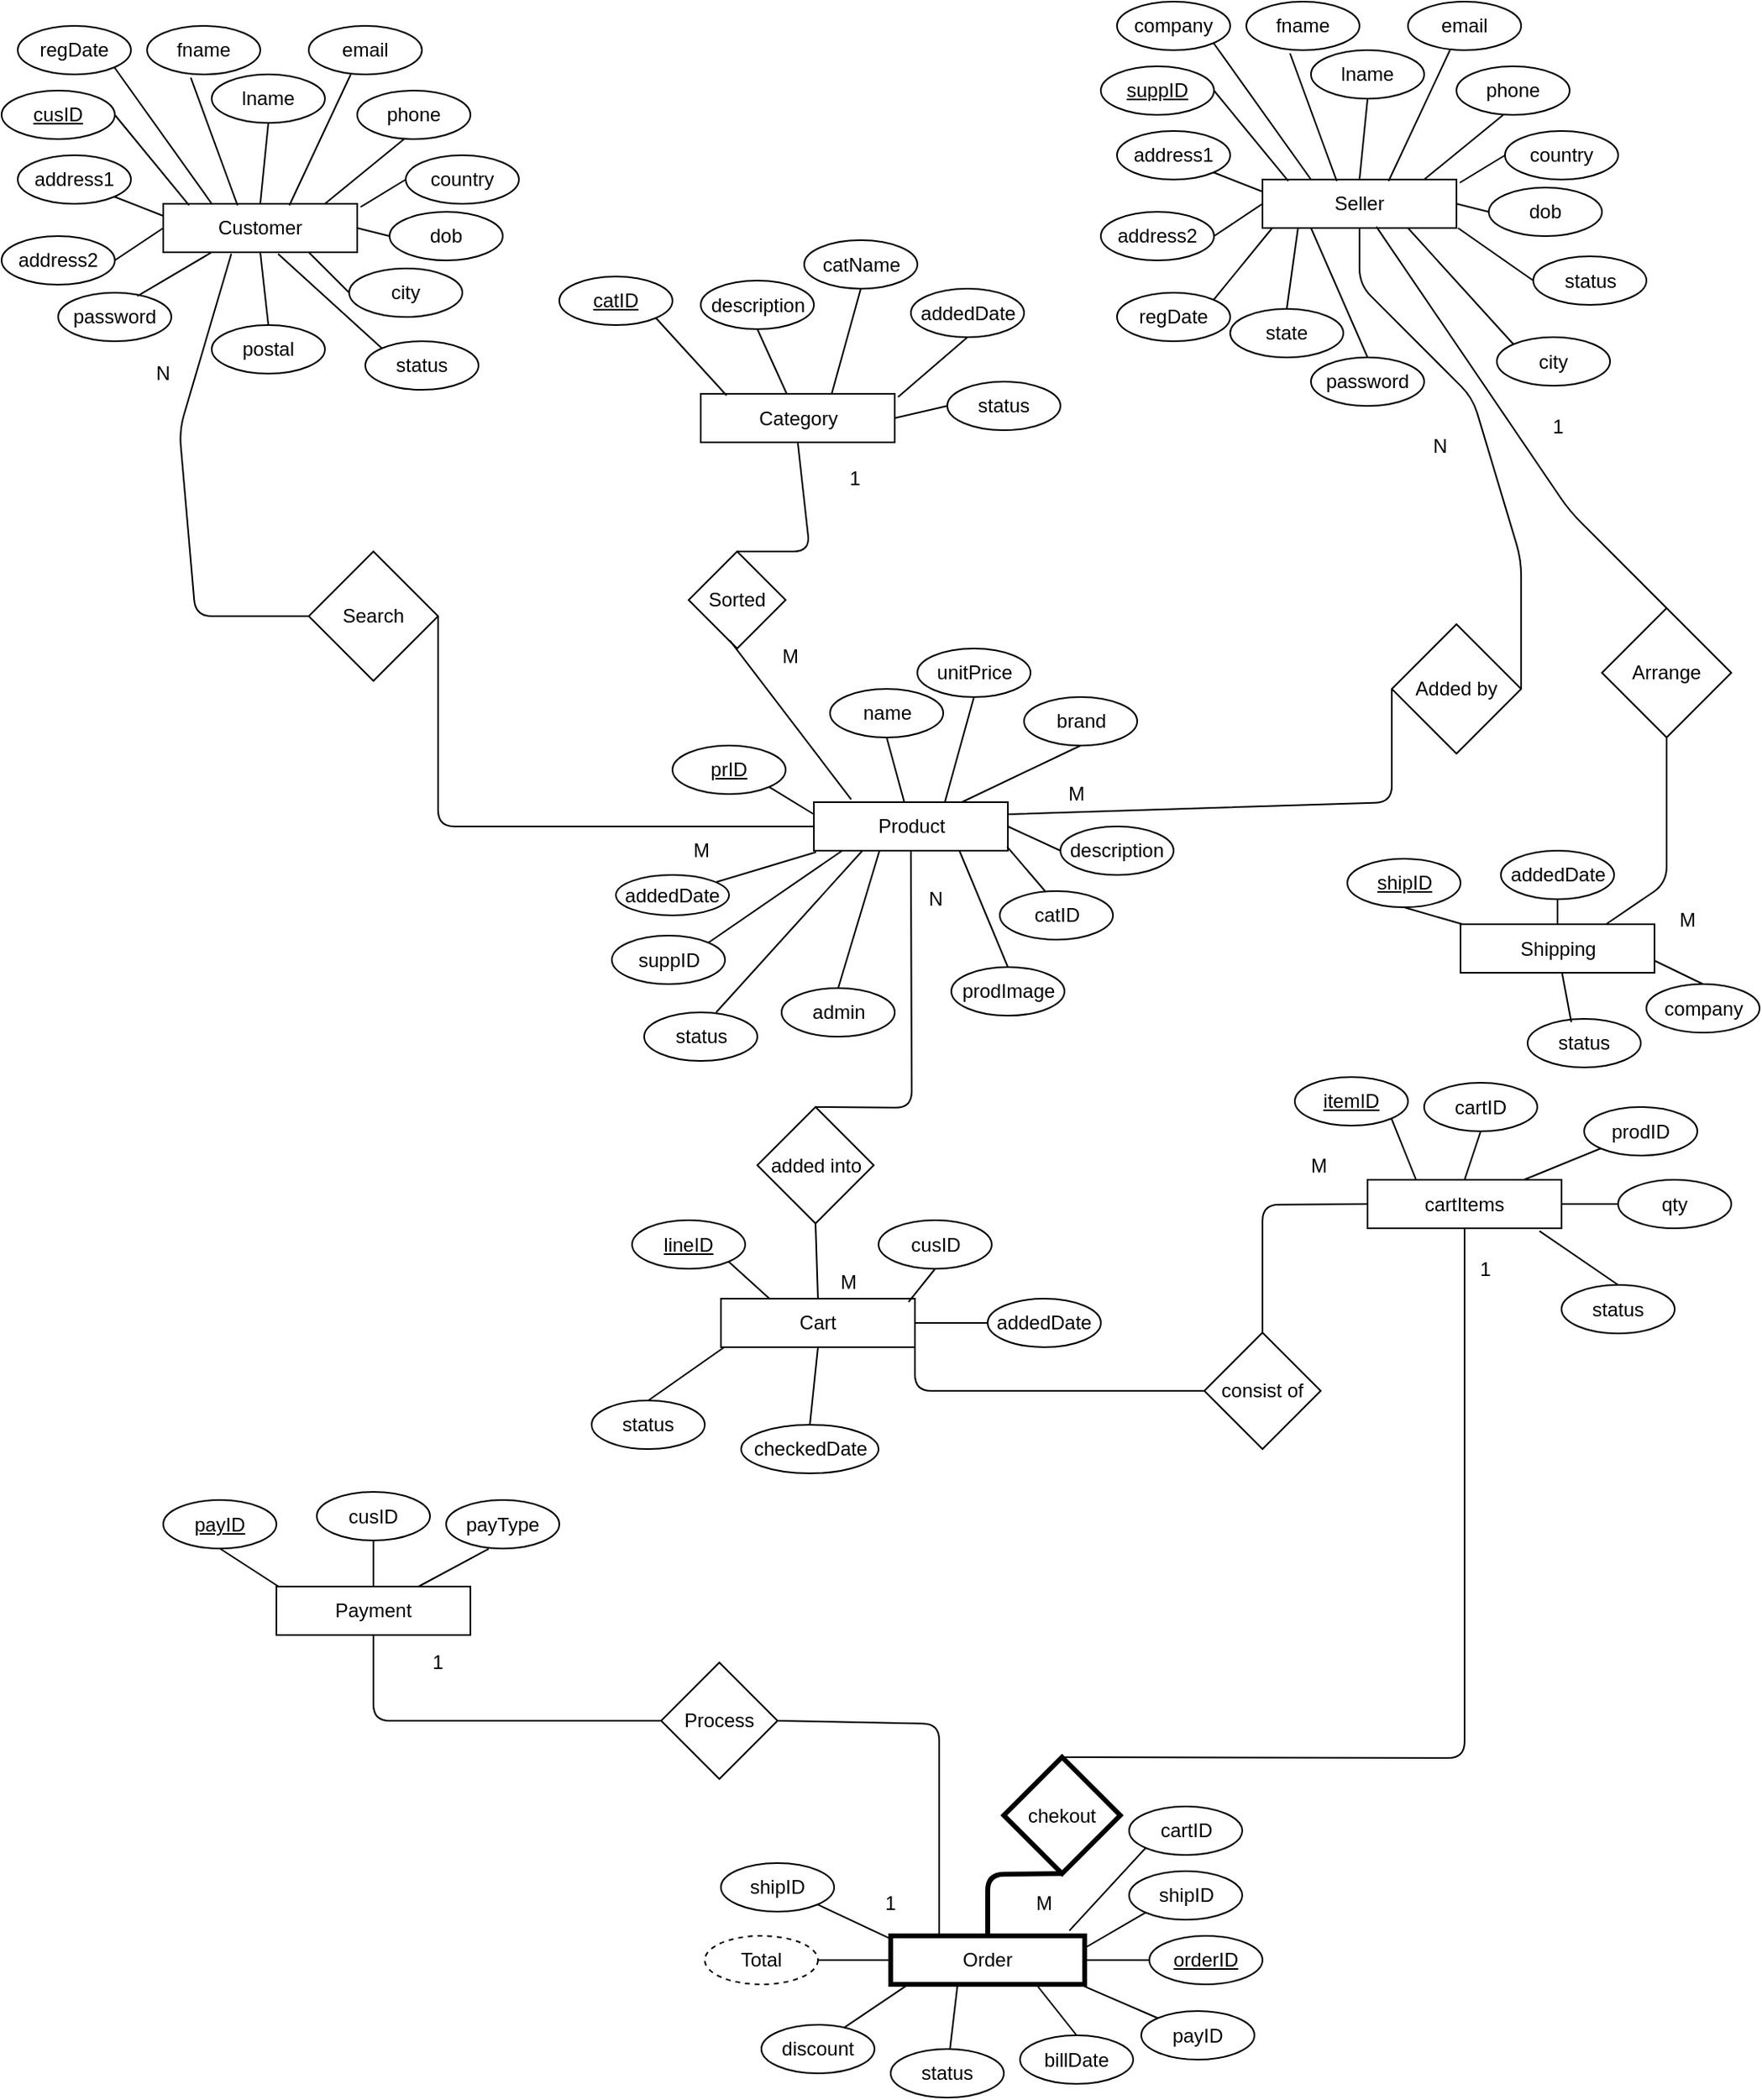 <mxfile version="10.6.7" type="device"><diagram id="5grS-2xv6jXLghHMCsre" name="Page-1"><mxGraphModel dx="1394" dy="834" grid="1" gridSize="10" guides="1" tooltips="1" connect="1" arrows="1" fold="1" page="1" pageScale="1" pageWidth="1169" pageHeight="827" math="0" shadow="0"><root><mxCell id="0"/><mxCell id="1" parent="0"/><mxCell id="O0n_thbehQNfxOFPyVUG-1" value="Customer" style="rounded=0;whiteSpace=wrap;html=1;" parent="1" vertex="1"><mxGeometry x="180" y="150" width="120" height="30" as="geometry"/></mxCell><mxCell id="O0n_thbehQNfxOFPyVUG-2" value="&lt;u&gt;cusID&lt;/u&gt;" style="ellipse;whiteSpace=wrap;html=1;" parent="1" vertex="1"><mxGeometry x="80" y="80" width="70" height="30" as="geometry"/></mxCell><mxCell id="O0n_thbehQNfxOFPyVUG-3" value="fname" style="ellipse;whiteSpace=wrap;html=1;" parent="1" vertex="1"><mxGeometry x="170" y="40" width="70" height="30" as="geometry"/></mxCell><mxCell id="O0n_thbehQNfxOFPyVUG-4" value="lname" style="ellipse;whiteSpace=wrap;html=1;" parent="1" vertex="1"><mxGeometry x="210" y="70" width="70" height="30" as="geometry"/></mxCell><mxCell id="O0n_thbehQNfxOFPyVUG-5" value="email" style="ellipse;whiteSpace=wrap;html=1;" parent="1" vertex="1"><mxGeometry x="270" y="40" width="70" height="30" as="geometry"/></mxCell><mxCell id="O0n_thbehQNfxOFPyVUG-6" value="phone" style="ellipse;whiteSpace=wrap;html=1;" parent="1" vertex="1"><mxGeometry x="300" y="80" width="70" height="30" as="geometry"/></mxCell><mxCell id="O0n_thbehQNfxOFPyVUG-7" value="country" style="ellipse;whiteSpace=wrap;html=1;" parent="1" vertex="1"><mxGeometry x="330" y="120" width="70" height="30" as="geometry"/></mxCell><mxCell id="O0n_thbehQNfxOFPyVUG-8" value="dob" style="ellipse;whiteSpace=wrap;html=1;" parent="1" vertex="1"><mxGeometry x="320" y="155" width="70" height="30" as="geometry"/></mxCell><mxCell id="O0n_thbehQNfxOFPyVUG-9" value="regDate" style="ellipse;whiteSpace=wrap;html=1;" parent="1" vertex="1"><mxGeometry x="90" y="40" width="70" height="30" as="geometry"/></mxCell><mxCell id="O0n_thbehQNfxOFPyVUG-10" value="city" style="ellipse;whiteSpace=wrap;html=1;" parent="1" vertex="1"><mxGeometry x="295" y="190" width="70" height="30" as="geometry"/></mxCell><mxCell id="O0n_thbehQNfxOFPyVUG-11" value="address1" style="ellipse;whiteSpace=wrap;html=1;" parent="1" vertex="1"><mxGeometry x="90" y="120" width="70" height="30" as="geometry"/></mxCell><mxCell id="O0n_thbehQNfxOFPyVUG-14" value="address2" style="ellipse;whiteSpace=wrap;html=1;" parent="1" vertex="1"><mxGeometry x="80" y="170" width="70" height="30" as="geometry"/></mxCell><mxCell id="O0n_thbehQNfxOFPyVUG-15" value="password" style="ellipse;whiteSpace=wrap;html=1;" parent="1" vertex="1"><mxGeometry x="115" y="205" width="70" height="30" as="geometry"/></mxCell><mxCell id="O0n_thbehQNfxOFPyVUG-18" value="" style="endArrow=none;html=1;entryX=0.5;entryY=1;entryDx=0;entryDy=0;exitX=0.5;exitY=0;exitDx=0;exitDy=0;" parent="1" source="O0n_thbehQNfxOFPyVUG-1" target="O0n_thbehQNfxOFPyVUG-4" edge="1"><mxGeometry width="50" height="50" relative="1" as="geometry"><mxPoint x="80" y="310" as="sourcePoint"/><mxPoint x="130" y="260" as="targetPoint"/></mxGeometry></mxCell><mxCell id="O0n_thbehQNfxOFPyVUG-19" value="" style="endArrow=none;html=1;entryX=0.386;entryY=1.067;entryDx=0;entryDy=0;exitX=0.383;exitY=0.033;exitDx=0;exitDy=0;entryPerimeter=0;exitPerimeter=0;" parent="1" source="O0n_thbehQNfxOFPyVUG-1" target="O0n_thbehQNfxOFPyVUG-3" edge="1"><mxGeometry width="50" height="50" relative="1" as="geometry"><mxPoint x="250" y="160" as="sourcePoint"/><mxPoint x="255" y="120" as="targetPoint"/></mxGeometry></mxCell><mxCell id="O0n_thbehQNfxOFPyVUG-20" value="" style="endArrow=none;html=1;entryX=1;entryY=1;entryDx=0;entryDy=0;exitX=0.25;exitY=0;exitDx=0;exitDy=0;" parent="1" source="O0n_thbehQNfxOFPyVUG-1" target="O0n_thbehQNfxOFPyVUG-9" edge="1"><mxGeometry width="50" height="50" relative="1" as="geometry"><mxPoint x="236" y="161" as="sourcePoint"/><mxPoint x="207" y="82" as="targetPoint"/></mxGeometry></mxCell><mxCell id="O0n_thbehQNfxOFPyVUG-21" value="" style="endArrow=none;html=1;entryX=1;entryY=0.5;entryDx=0;entryDy=0;exitX=0.133;exitY=0.033;exitDx=0;exitDy=0;exitPerimeter=0;" parent="1" source="O0n_thbehQNfxOFPyVUG-1" target="O0n_thbehQNfxOFPyVUG-2" edge="1"><mxGeometry width="50" height="50" relative="1" as="geometry"><mxPoint x="220" y="160" as="sourcePoint"/><mxPoint x="160" y="76" as="targetPoint"/></mxGeometry></mxCell><mxCell id="O0n_thbehQNfxOFPyVUG-22" value="" style="endArrow=none;html=1;entryX=0.371;entryY=1;entryDx=0;entryDy=0;exitX=0.65;exitY=0.033;exitDx=0;exitDy=0;entryPerimeter=0;exitPerimeter=0;" parent="1" source="O0n_thbehQNfxOFPyVUG-1" target="O0n_thbehQNfxOFPyVUG-5" edge="1"><mxGeometry width="50" height="50" relative="1" as="geometry"><mxPoint x="250" y="160" as="sourcePoint"/><mxPoint x="255" y="120" as="targetPoint"/></mxGeometry></mxCell><mxCell id="O0n_thbehQNfxOFPyVUG-23" value="" style="endArrow=none;html=1;entryX=0.414;entryY=1;entryDx=0;entryDy=0;entryPerimeter=0;" parent="1" target="O0n_thbehQNfxOFPyVUG-6" edge="1"><mxGeometry width="50" height="50" relative="1" as="geometry"><mxPoint x="280" y="150" as="sourcePoint"/><mxPoint x="306" y="80" as="targetPoint"/></mxGeometry></mxCell><mxCell id="O0n_thbehQNfxOFPyVUG-24" value="" style="endArrow=none;html=1;entryX=0;entryY=0.5;entryDx=0;entryDy=0;exitX=1.017;exitY=0.067;exitDx=0;exitDy=0;exitPerimeter=0;" parent="1" source="O0n_thbehQNfxOFPyVUG-1" target="O0n_thbehQNfxOFPyVUG-7" edge="1"><mxGeometry width="50" height="50" relative="1" as="geometry"><mxPoint x="290" y="160" as="sourcePoint"/><mxPoint x="339" y="120" as="targetPoint"/></mxGeometry></mxCell><mxCell id="O0n_thbehQNfxOFPyVUG-25" value="" style="endArrow=none;html=1;entryX=1;entryY=1;entryDx=0;entryDy=0;exitX=0;exitY=0.25;exitDx=0;exitDy=0;" parent="1" source="O0n_thbehQNfxOFPyVUG-1" target="O0n_thbehQNfxOFPyVUG-11" edge="1"><mxGeometry width="50" height="50" relative="1" as="geometry"><mxPoint x="206" y="161" as="sourcePoint"/><mxPoint x="160" y="105" as="targetPoint"/></mxGeometry></mxCell><mxCell id="O0n_thbehQNfxOFPyVUG-26" value="" style="endArrow=none;html=1;entryX=1;entryY=0.5;entryDx=0;entryDy=0;exitX=0;exitY=0.5;exitDx=0;exitDy=0;" parent="1" source="O0n_thbehQNfxOFPyVUG-1" target="O0n_thbehQNfxOFPyVUG-14" edge="1"><mxGeometry width="50" height="50" relative="1" as="geometry"><mxPoint x="190" y="168" as="sourcePoint"/><mxPoint x="160" y="156" as="targetPoint"/></mxGeometry></mxCell><mxCell id="O0n_thbehQNfxOFPyVUG-27" value="" style="endArrow=none;html=1;entryX=0.7;entryY=0.067;entryDx=0;entryDy=0;exitX=0.25;exitY=1;exitDx=0;exitDy=0;entryPerimeter=0;" parent="1" source="O0n_thbehQNfxOFPyVUG-1" target="O0n_thbehQNfxOFPyVUG-15" edge="1"><mxGeometry width="50" height="50" relative="1" as="geometry"><mxPoint x="190" y="175" as="sourcePoint"/><mxPoint x="160" y="195" as="targetPoint"/></mxGeometry></mxCell><mxCell id="O0n_thbehQNfxOFPyVUG-28" value="" style="endArrow=none;html=1;entryX=0.75;entryY=1;entryDx=0;entryDy=0;exitX=0;exitY=0.5;exitDx=0;exitDy=0;" parent="1" source="O0n_thbehQNfxOFPyVUG-10" target="O0n_thbehQNfxOFPyVUG-1" edge="1"><mxGeometry width="50" height="50" relative="1" as="geometry"><mxPoint x="220" y="190" as="sourcePoint"/><mxPoint x="174" y="217" as="targetPoint"/></mxGeometry></mxCell><mxCell id="O0n_thbehQNfxOFPyVUG-29" value="" style="endArrow=none;html=1;entryX=0;entryY=0.5;entryDx=0;entryDy=0;exitX=1;exitY=0.5;exitDx=0;exitDy=0;" parent="1" source="O0n_thbehQNfxOFPyVUG-1" target="O0n_thbehQNfxOFPyVUG-8" edge="1"><mxGeometry width="50" height="50" relative="1" as="geometry"><mxPoint x="312" y="162" as="sourcePoint"/><mxPoint x="340" y="145" as="targetPoint"/></mxGeometry></mxCell><mxCell id="O0n_thbehQNfxOFPyVUG-30" value="Seller" style="rounded=0;whiteSpace=wrap;html=1;" parent="1" vertex="1"><mxGeometry x="860" y="135" width="120" height="30" as="geometry"/></mxCell><mxCell id="O0n_thbehQNfxOFPyVUG-31" value="&lt;u&gt;suppID&lt;/u&gt;" style="ellipse;whiteSpace=wrap;html=1;" parent="1" vertex="1"><mxGeometry x="760" y="65" width="70" height="30" as="geometry"/></mxCell><mxCell id="O0n_thbehQNfxOFPyVUG-32" value="fname" style="ellipse;whiteSpace=wrap;html=1;" parent="1" vertex="1"><mxGeometry x="850" y="25" width="70" height="30" as="geometry"/></mxCell><mxCell id="O0n_thbehQNfxOFPyVUG-33" value="lname" style="ellipse;whiteSpace=wrap;html=1;" parent="1" vertex="1"><mxGeometry x="890" y="55" width="70" height="30" as="geometry"/></mxCell><mxCell id="O0n_thbehQNfxOFPyVUG-34" value="email" style="ellipse;whiteSpace=wrap;html=1;" parent="1" vertex="1"><mxGeometry x="950" y="25" width="70" height="30" as="geometry"/></mxCell><mxCell id="O0n_thbehQNfxOFPyVUG-35" value="phone" style="ellipse;whiteSpace=wrap;html=1;" parent="1" vertex="1"><mxGeometry x="980" y="65" width="70" height="30" as="geometry"/></mxCell><mxCell id="O0n_thbehQNfxOFPyVUG-36" value="country" style="ellipse;whiteSpace=wrap;html=1;" parent="1" vertex="1"><mxGeometry x="1010" y="105" width="70" height="30" as="geometry"/></mxCell><mxCell id="O0n_thbehQNfxOFPyVUG-37" value="dob" style="ellipse;whiteSpace=wrap;html=1;" parent="1" vertex="1"><mxGeometry x="1000" y="140" width="70" height="30" as="geometry"/></mxCell><mxCell id="O0n_thbehQNfxOFPyVUG-38" value="company" style="ellipse;whiteSpace=wrap;html=1;" parent="1" vertex="1"><mxGeometry x="770" y="25" width="70" height="30" as="geometry"/></mxCell><mxCell id="O0n_thbehQNfxOFPyVUG-39" value="city" style="ellipse;whiteSpace=wrap;html=1;" parent="1" vertex="1"><mxGeometry x="1005" y="232.5" width="70" height="30" as="geometry"/></mxCell><mxCell id="O0n_thbehQNfxOFPyVUG-40" value="address1" style="ellipse;whiteSpace=wrap;html=1;" parent="1" vertex="1"><mxGeometry x="770" y="105" width="70" height="30" as="geometry"/></mxCell><mxCell id="O0n_thbehQNfxOFPyVUG-41" value="address2" style="ellipse;whiteSpace=wrap;html=1;" parent="1" vertex="1"><mxGeometry x="760" y="155" width="70" height="30" as="geometry"/></mxCell><mxCell id="O0n_thbehQNfxOFPyVUG-42" value="password" style="ellipse;whiteSpace=wrap;html=1;" parent="1" vertex="1"><mxGeometry x="890" y="245" width="70" height="30" as="geometry"/></mxCell><mxCell id="O0n_thbehQNfxOFPyVUG-43" value="" style="endArrow=none;html=1;entryX=0.5;entryY=1;entryDx=0;entryDy=0;exitX=0.5;exitY=0;exitDx=0;exitDy=0;" parent="1" source="O0n_thbehQNfxOFPyVUG-30" target="O0n_thbehQNfxOFPyVUG-33" edge="1"><mxGeometry width="50" height="50" relative="1" as="geometry"><mxPoint x="760" y="295" as="sourcePoint"/><mxPoint x="810" y="245" as="targetPoint"/></mxGeometry></mxCell><mxCell id="O0n_thbehQNfxOFPyVUG-44" value="" style="endArrow=none;html=1;entryX=0.386;entryY=1.067;entryDx=0;entryDy=0;exitX=0.383;exitY=0.033;exitDx=0;exitDy=0;entryPerimeter=0;exitPerimeter=0;" parent="1" source="O0n_thbehQNfxOFPyVUG-30" target="O0n_thbehQNfxOFPyVUG-32" edge="1"><mxGeometry width="50" height="50" relative="1" as="geometry"><mxPoint x="930" y="145" as="sourcePoint"/><mxPoint x="935" y="105" as="targetPoint"/></mxGeometry></mxCell><mxCell id="O0n_thbehQNfxOFPyVUG-45" value="" style="endArrow=none;html=1;entryX=1;entryY=1;entryDx=0;entryDy=0;exitX=0.25;exitY=0;exitDx=0;exitDy=0;" parent="1" source="O0n_thbehQNfxOFPyVUG-30" target="O0n_thbehQNfxOFPyVUG-38" edge="1"><mxGeometry width="50" height="50" relative="1" as="geometry"><mxPoint x="916" y="146" as="sourcePoint"/><mxPoint x="887" y="67" as="targetPoint"/></mxGeometry></mxCell><mxCell id="O0n_thbehQNfxOFPyVUG-46" value="" style="endArrow=none;html=1;entryX=1;entryY=0.5;entryDx=0;entryDy=0;exitX=0.133;exitY=0.033;exitDx=0;exitDy=0;exitPerimeter=0;" parent="1" source="O0n_thbehQNfxOFPyVUG-30" target="O0n_thbehQNfxOFPyVUG-31" edge="1"><mxGeometry width="50" height="50" relative="1" as="geometry"><mxPoint x="900" y="145" as="sourcePoint"/><mxPoint x="840" y="61" as="targetPoint"/></mxGeometry></mxCell><mxCell id="O0n_thbehQNfxOFPyVUG-47" value="" style="endArrow=none;html=1;entryX=0.371;entryY=1;entryDx=0;entryDy=0;exitX=0.65;exitY=0.033;exitDx=0;exitDy=0;entryPerimeter=0;exitPerimeter=0;" parent="1" source="O0n_thbehQNfxOFPyVUG-30" target="O0n_thbehQNfxOFPyVUG-34" edge="1"><mxGeometry width="50" height="50" relative="1" as="geometry"><mxPoint x="930" y="145" as="sourcePoint"/><mxPoint x="935" y="105" as="targetPoint"/></mxGeometry></mxCell><mxCell id="O0n_thbehQNfxOFPyVUG-48" value="" style="endArrow=none;html=1;entryX=0.414;entryY=1;entryDx=0;entryDy=0;entryPerimeter=0;" parent="1" target="O0n_thbehQNfxOFPyVUG-35" edge="1"><mxGeometry width="50" height="50" relative="1" as="geometry"><mxPoint x="960" y="135" as="sourcePoint"/><mxPoint x="986" y="65" as="targetPoint"/></mxGeometry></mxCell><mxCell id="O0n_thbehQNfxOFPyVUG-49" value="" style="endArrow=none;html=1;entryX=0;entryY=0.5;entryDx=0;entryDy=0;exitX=1.017;exitY=0.067;exitDx=0;exitDy=0;exitPerimeter=0;" parent="1" source="O0n_thbehQNfxOFPyVUG-30" target="O0n_thbehQNfxOFPyVUG-36" edge="1"><mxGeometry width="50" height="50" relative="1" as="geometry"><mxPoint x="970" y="145" as="sourcePoint"/><mxPoint x="1019" y="105" as="targetPoint"/></mxGeometry></mxCell><mxCell id="O0n_thbehQNfxOFPyVUG-50" value="" style="endArrow=none;html=1;entryX=1;entryY=1;entryDx=0;entryDy=0;exitX=0;exitY=0.25;exitDx=0;exitDy=0;" parent="1" source="O0n_thbehQNfxOFPyVUG-30" target="O0n_thbehQNfxOFPyVUG-40" edge="1"><mxGeometry width="50" height="50" relative="1" as="geometry"><mxPoint x="886" y="146" as="sourcePoint"/><mxPoint x="840" y="90" as="targetPoint"/></mxGeometry></mxCell><mxCell id="O0n_thbehQNfxOFPyVUG-51" value="" style="endArrow=none;html=1;entryX=1;entryY=0.5;entryDx=0;entryDy=0;exitX=0;exitY=0.5;exitDx=0;exitDy=0;" parent="1" source="O0n_thbehQNfxOFPyVUG-30" target="O0n_thbehQNfxOFPyVUG-41" edge="1"><mxGeometry width="50" height="50" relative="1" as="geometry"><mxPoint x="870" y="153" as="sourcePoint"/><mxPoint x="840" y="141" as="targetPoint"/></mxGeometry></mxCell><mxCell id="O0n_thbehQNfxOFPyVUG-52" value="" style="endArrow=none;html=1;entryX=0.5;entryY=0;entryDx=0;entryDy=0;exitX=0.25;exitY=1;exitDx=0;exitDy=0;" parent="1" source="O0n_thbehQNfxOFPyVUG-30" target="O0n_thbehQNfxOFPyVUG-42" edge="1"><mxGeometry width="50" height="50" relative="1" as="geometry"><mxPoint x="870" y="160" as="sourcePoint"/><mxPoint x="840" y="180" as="targetPoint"/></mxGeometry></mxCell><mxCell id="O0n_thbehQNfxOFPyVUG-53" value="" style="endArrow=none;html=1;entryX=0.75;entryY=1;entryDx=0;entryDy=0;exitX=0;exitY=0;exitDx=0;exitDy=0;" parent="1" source="O0n_thbehQNfxOFPyVUG-39" target="O0n_thbehQNfxOFPyVUG-30" edge="1"><mxGeometry width="50" height="50" relative="1" as="geometry"><mxPoint x="900" y="175" as="sourcePoint"/><mxPoint x="854" y="202" as="targetPoint"/></mxGeometry></mxCell><mxCell id="O0n_thbehQNfxOFPyVUG-54" value="" style="endArrow=none;html=1;entryX=0;entryY=0.5;entryDx=0;entryDy=0;exitX=1;exitY=0.5;exitDx=0;exitDy=0;" parent="1" source="O0n_thbehQNfxOFPyVUG-30" target="O0n_thbehQNfxOFPyVUG-37" edge="1"><mxGeometry width="50" height="50" relative="1" as="geometry"><mxPoint x="992" y="147" as="sourcePoint"/><mxPoint x="1020" y="130" as="targetPoint"/></mxGeometry></mxCell><mxCell id="O0n_thbehQNfxOFPyVUG-55" value="postal" style="ellipse;whiteSpace=wrap;html=1;" parent="1" vertex="1"><mxGeometry x="210" y="225" width="70" height="30" as="geometry"/></mxCell><mxCell id="O0n_thbehQNfxOFPyVUG-56" value="" style="endArrow=none;html=1;entryX=0.5;entryY=1;entryDx=0;entryDy=0;exitX=0.5;exitY=0;exitDx=0;exitDy=0;" parent="1" source="O0n_thbehQNfxOFPyVUG-55" target="O0n_thbehQNfxOFPyVUG-1" edge="1"><mxGeometry width="50" height="50" relative="1" as="geometry"><mxPoint x="305" y="215" as="sourcePoint"/><mxPoint x="280" y="190" as="targetPoint"/></mxGeometry></mxCell><mxCell id="O0n_thbehQNfxOFPyVUG-58" value="state" style="ellipse;whiteSpace=wrap;html=1;" parent="1" vertex="1"><mxGeometry x="840" y="215" width="70" height="30" as="geometry"/></mxCell><mxCell id="O0n_thbehQNfxOFPyVUG-59" value="" style="endArrow=none;html=1;entryX=0.5;entryY=0;entryDx=0;entryDy=0;exitX=0.183;exitY=1;exitDx=0;exitDy=0;exitPerimeter=0;" parent="1" source="O0n_thbehQNfxOFPyVUG-30" target="O0n_thbehQNfxOFPyVUG-58" edge="1"><mxGeometry width="50" height="50" relative="1" as="geometry"><mxPoint x="880" y="170" as="sourcePoint"/><mxPoint x="840" y="180" as="targetPoint"/></mxGeometry></mxCell><mxCell id="O0n_thbehQNfxOFPyVUG-60" value="regDate" style="ellipse;whiteSpace=wrap;html=1;" parent="1" vertex="1"><mxGeometry x="770" y="205" width="70" height="30" as="geometry"/></mxCell><mxCell id="O0n_thbehQNfxOFPyVUG-61" value="" style="endArrow=none;html=1;entryX=1;entryY=0;entryDx=0;entryDy=0;exitX=0.05;exitY=1;exitDx=0;exitDy=0;exitPerimeter=0;" parent="1" source="O0n_thbehQNfxOFPyVUG-30" target="O0n_thbehQNfxOFPyVUG-60" edge="1"><mxGeometry width="50" height="50" relative="1" as="geometry"><mxPoint x="892" y="175" as="sourcePoint"/><mxPoint x="895" y="225" as="targetPoint"/></mxGeometry></mxCell><mxCell id="O0n_thbehQNfxOFPyVUG-62" value="Category" style="rounded=0;whiteSpace=wrap;html=1;" parent="1" vertex="1"><mxGeometry x="512.5" y="267.5" width="120" height="30" as="geometry"/></mxCell><mxCell id="O0n_thbehQNfxOFPyVUG-63" value="&lt;u&gt;catID&lt;/u&gt;" style="ellipse;whiteSpace=wrap;html=1;" parent="1" vertex="1"><mxGeometry x="425" y="195" width="70" height="30" as="geometry"/></mxCell><mxCell id="O0n_thbehQNfxOFPyVUG-64" value="catName" style="ellipse;whiteSpace=wrap;html=1;" parent="1" vertex="1"><mxGeometry x="576.5" y="172.5" width="70" height="30" as="geometry"/></mxCell><mxCell id="O0n_thbehQNfxOFPyVUG-65" value="addedDate" style="ellipse;whiteSpace=wrap;html=1;" parent="1" vertex="1"><mxGeometry x="642.5" y="202.5" width="70" height="30" as="geometry"/></mxCell><mxCell id="O0n_thbehQNfxOFPyVUG-69" value="description" style="ellipse;whiteSpace=wrap;html=1;" parent="1" vertex="1"><mxGeometry x="512.5" y="197.5" width="70" height="30" as="geometry"/></mxCell><mxCell id="O0n_thbehQNfxOFPyVUG-74" value="" style="endArrow=none;html=1;entryX=0.5;entryY=1;entryDx=0;entryDy=0;exitX=1.017;exitY=0.067;exitDx=0;exitDy=0;exitPerimeter=0;" parent="1" source="O0n_thbehQNfxOFPyVUG-62" target="O0n_thbehQNfxOFPyVUG-65" edge="1"><mxGeometry width="50" height="50" relative="1" as="geometry"><mxPoint x="412.5" y="427.5" as="sourcePoint"/><mxPoint x="462.5" y="377.5" as="targetPoint"/></mxGeometry></mxCell><mxCell id="O0n_thbehQNfxOFPyVUG-75" value="" style="endArrow=none;html=1;entryX=0.5;entryY=1;entryDx=0;entryDy=0;exitX=0.675;exitY=0;exitDx=0;exitDy=0;exitPerimeter=0;" parent="1" source="O0n_thbehQNfxOFPyVUG-62" target="O0n_thbehQNfxOFPyVUG-64" edge="1"><mxGeometry width="50" height="50" relative="1" as="geometry"><mxPoint x="582.5" y="277.5" as="sourcePoint"/><mxPoint x="587.5" y="237.5" as="targetPoint"/></mxGeometry></mxCell><mxCell id="O0n_thbehQNfxOFPyVUG-76" value="" style="endArrow=none;html=1;entryX=0.5;entryY=1;entryDx=0;entryDy=0;" parent="1" source="O0n_thbehQNfxOFPyVUG-62" target="O0n_thbehQNfxOFPyVUG-69" edge="1"><mxGeometry width="50" height="50" relative="1" as="geometry"><mxPoint x="568.5" y="278.5" as="sourcePoint"/><mxPoint x="539.5" y="199.5" as="targetPoint"/></mxGeometry></mxCell><mxCell id="O0n_thbehQNfxOFPyVUG-77" value="" style="endArrow=none;html=1;exitX=0.133;exitY=0.033;exitDx=0;exitDy=0;exitPerimeter=0;entryX=1;entryY=1;entryDx=0;entryDy=0;" parent="1" source="O0n_thbehQNfxOFPyVUG-62" target="O0n_thbehQNfxOFPyVUG-63" edge="1"><mxGeometry width="50" height="50" relative="1" as="geometry"><mxPoint x="552.5" y="277.5" as="sourcePoint"/><mxPoint x="467" y="218" as="targetPoint"/></mxGeometry></mxCell><mxCell id="O0n_thbehQNfxOFPyVUG-90" value="Product" style="rounded=0;whiteSpace=wrap;html=1;" parent="1" vertex="1"><mxGeometry x="582.5" y="520" width="120" height="30" as="geometry"/></mxCell><mxCell id="O0n_thbehQNfxOFPyVUG-91" value="&lt;u&gt;prID&lt;/u&gt;" style="ellipse;whiteSpace=wrap;html=1;" parent="1" vertex="1"><mxGeometry x="495" y="485" width="70" height="30" as="geometry"/></mxCell><mxCell id="O0n_thbehQNfxOFPyVUG-92" value="unitPrice" style="ellipse;whiteSpace=wrap;html=1;" parent="1" vertex="1"><mxGeometry x="646.5" y="425" width="70" height="30" as="geometry"/></mxCell><mxCell id="O0n_thbehQNfxOFPyVUG-93" value="brand" style="ellipse;whiteSpace=wrap;html=1;" parent="1" vertex="1"><mxGeometry x="712.5" y="455" width="70" height="30" as="geometry"/></mxCell><mxCell id="O0n_thbehQNfxOFPyVUG-94" value="name" style="ellipse;whiteSpace=wrap;html=1;" parent="1" vertex="1"><mxGeometry x="592.5" y="450" width="70" height="30" as="geometry"/></mxCell><mxCell id="O0n_thbehQNfxOFPyVUG-95" value="" style="endArrow=none;html=1;entryX=0.5;entryY=1;entryDx=0;entryDy=0;" parent="1" source="O0n_thbehQNfxOFPyVUG-90" target="O0n_thbehQNfxOFPyVUG-93" edge="1"><mxGeometry width="50" height="50" relative="1" as="geometry"><mxPoint x="482.5" y="680" as="sourcePoint"/><mxPoint x="532.5" y="630" as="targetPoint"/></mxGeometry></mxCell><mxCell id="O0n_thbehQNfxOFPyVUG-96" value="" style="endArrow=none;html=1;entryX=0.5;entryY=1;entryDx=0;entryDy=0;exitX=0.675;exitY=0;exitDx=0;exitDy=0;exitPerimeter=0;" parent="1" source="O0n_thbehQNfxOFPyVUG-90" target="O0n_thbehQNfxOFPyVUG-92" edge="1"><mxGeometry width="50" height="50" relative="1" as="geometry"><mxPoint x="652.5" y="530" as="sourcePoint"/><mxPoint x="657.5" y="490" as="targetPoint"/></mxGeometry></mxCell><mxCell id="O0n_thbehQNfxOFPyVUG-97" value="" style="endArrow=none;html=1;entryX=0.5;entryY=1;entryDx=0;entryDy=0;" parent="1" source="O0n_thbehQNfxOFPyVUG-90" target="O0n_thbehQNfxOFPyVUG-94" edge="1"><mxGeometry width="50" height="50" relative="1" as="geometry"><mxPoint x="638.5" y="531" as="sourcePoint"/><mxPoint x="609.5" y="452" as="targetPoint"/></mxGeometry></mxCell><mxCell id="O0n_thbehQNfxOFPyVUG-98" value="" style="endArrow=none;html=1;entryX=1;entryY=1;entryDx=0;entryDy=0;exitX=0;exitY=0.25;exitDx=0;exitDy=0;" parent="1" source="O0n_thbehQNfxOFPyVUG-90" target="O0n_thbehQNfxOFPyVUG-91" edge="1"><mxGeometry width="50" height="50" relative="1" as="geometry"><mxPoint x="622.5" y="530" as="sourcePoint"/><mxPoint x="562.5" y="446" as="targetPoint"/></mxGeometry></mxCell><mxCell id="O0n_thbehQNfxOFPyVUG-99" value="description" style="ellipse;whiteSpace=wrap;html=1;" parent="1" vertex="1"><mxGeometry x="735" y="535" width="70" height="30" as="geometry"/></mxCell><mxCell id="O0n_thbehQNfxOFPyVUG-100" value="catID" style="ellipse;whiteSpace=wrap;html=1;" parent="1" vertex="1"><mxGeometry x="697.5" y="575" width="70" height="30" as="geometry"/></mxCell><mxCell id="O0n_thbehQNfxOFPyVUG-101" value="addedDate" style="ellipse;whiteSpace=wrap;html=1;" parent="1" vertex="1"><mxGeometry x="460" y="565" width="70" height="25" as="geometry"/></mxCell><mxCell id="O0n_thbehQNfxOFPyVUG-102" value="" style="endArrow=none;html=1;entryX=0;entryY=0.5;entryDx=0;entryDy=0;exitX=1;exitY=0.5;exitDx=0;exitDy=0;" parent="1" source="O0n_thbehQNfxOFPyVUG-90" target="O0n_thbehQNfxOFPyVUG-99" edge="1"><mxGeometry width="50" height="50" relative="1" as="geometry"><mxPoint x="714.5" y="532" as="sourcePoint"/><mxPoint x="757.5" y="495" as="targetPoint"/></mxGeometry></mxCell><mxCell id="O0n_thbehQNfxOFPyVUG-103" value="" style="endArrow=none;html=1;entryX=0.4;entryY=0;entryDx=0;entryDy=0;entryPerimeter=0;exitX=0.996;exitY=0.92;exitDx=0;exitDy=0;exitPerimeter=0;" parent="1" source="O0n_thbehQNfxOFPyVUG-90" target="O0n_thbehQNfxOFPyVUG-100" edge="1"><mxGeometry width="50" height="50" relative="1" as="geometry"><mxPoint x="697.5" y="545" as="sourcePoint"/><mxPoint x="747.5" y="550" as="targetPoint"/></mxGeometry></mxCell><mxCell id="O0n_thbehQNfxOFPyVUG-104" value="" style="endArrow=none;html=1;exitX=0.011;exitY=1.028;exitDx=0;exitDy=0;exitPerimeter=0;" parent="1" source="O0n_thbehQNfxOFPyVUG-90" target="O0n_thbehQNfxOFPyVUG-101" edge="1"><mxGeometry width="50" height="50" relative="1" as="geometry"><mxPoint x="707.5" y="565" as="sourcePoint"/><mxPoint x="735.5" y="585" as="targetPoint"/></mxGeometry></mxCell><mxCell id="O0n_thbehQNfxOFPyVUG-105" value="cartItems" style="rounded=0;whiteSpace=wrap;html=1;" parent="1" vertex="1"><mxGeometry x="925" y="753.5" width="120" height="30" as="geometry"/></mxCell><mxCell id="O0n_thbehQNfxOFPyVUG-106" value="&lt;u&gt;itemID&lt;/u&gt;" style="ellipse;whiteSpace=wrap;html=1;" parent="1" vertex="1"><mxGeometry x="880" y="690" width="70" height="30" as="geometry"/></mxCell><mxCell id="O0n_thbehQNfxOFPyVUG-107" value="cartID" style="ellipse;whiteSpace=wrap;html=1;" parent="1" vertex="1"><mxGeometry x="960" y="693.5" width="70" height="30" as="geometry"/></mxCell><mxCell id="O0n_thbehQNfxOFPyVUG-108" value="prodID" style="ellipse;whiteSpace=wrap;html=1;" parent="1" vertex="1"><mxGeometry x="1059" y="708.5" width="70" height="30" as="geometry"/></mxCell><mxCell id="O0n_thbehQNfxOFPyVUG-109" value="qty" style="ellipse;whiteSpace=wrap;html=1;" parent="1" vertex="1"><mxGeometry x="1080" y="753.5" width="70" height="30" as="geometry"/></mxCell><mxCell id="O0n_thbehQNfxOFPyVUG-123" value="status" style="ellipse;whiteSpace=wrap;html=1;" parent="1" vertex="1"><mxGeometry x="1045" y="818.5" width="70" height="30" as="geometry"/></mxCell><mxCell id="O0n_thbehQNfxOFPyVUG-116" value="" style="endArrow=none;html=1;entryX=1;entryY=1;entryDx=0;entryDy=0;exitX=0.25;exitY=0;exitDx=0;exitDy=0;" parent="1" source="O0n_thbehQNfxOFPyVUG-105" target="O0n_thbehQNfxOFPyVUG-106" edge="1"><mxGeometry width="50" height="50" relative="1" as="geometry"><mxPoint x="951.333" y="559.333" as="sourcePoint"/><mxPoint x="889.667" y="508.5" as="targetPoint"/></mxGeometry></mxCell><mxCell id="O0n_thbehQNfxOFPyVUG-121" value="" style="endArrow=none;html=1;entryX=0.5;entryY=0;entryDx=0;entryDy=0;exitX=0.5;exitY=1;exitDx=0;exitDy=0;" parent="1" source="O0n_thbehQNfxOFPyVUG-107" target="O0n_thbehQNfxOFPyVUG-105" edge="1"><mxGeometry width="50" height="50" relative="1" as="geometry"><mxPoint x="971.333" y="794.333" as="sourcePoint"/><mxPoint x="969.667" y="833.5" as="targetPoint"/></mxGeometry></mxCell><mxCell id="O0n_thbehQNfxOFPyVUG-122" value="" style="endArrow=none;html=1;exitX=0;exitY=1;exitDx=0;exitDy=0;" parent="1" source="O0n_thbehQNfxOFPyVUG-108" target="O0n_thbehQNfxOFPyVUG-105" edge="1"><mxGeometry width="50" height="50" relative="1" as="geometry"><mxPoint x="1004.667" y="733.5" as="sourcePoint"/><mxPoint x="994.667" y="763.5" as="targetPoint"/></mxGeometry></mxCell><mxCell id="O0n_thbehQNfxOFPyVUG-125" value="" style="endArrow=none;html=1;exitX=0;exitY=0.5;exitDx=0;exitDy=0;entryX=1;entryY=0.5;entryDx=0;entryDy=0;" parent="1" source="O0n_thbehQNfxOFPyVUG-109" target="O0n_thbehQNfxOFPyVUG-105" edge="1"><mxGeometry width="50" height="50" relative="1" as="geometry"><mxPoint x="1079.667" y="744.333" as="sourcePoint"/><mxPoint x="1032.171" y="763.5" as="targetPoint"/></mxGeometry></mxCell><mxCell id="O0n_thbehQNfxOFPyVUG-126" value="" style="endArrow=none;html=1;exitX=0.5;exitY=0;exitDx=0;exitDy=0;entryX=0.886;entryY=1.056;entryDx=0;entryDy=0;entryPerimeter=0;" parent="1" source="O0n_thbehQNfxOFPyVUG-123" target="O0n_thbehQNfxOFPyVUG-105" edge="1"><mxGeometry width="50" height="50" relative="1" as="geometry"><mxPoint x="1085.5" y="782.667" as="sourcePoint"/><mxPoint x="1054.667" y="778.5" as="targetPoint"/></mxGeometry></mxCell><mxCell id="O0n_thbehQNfxOFPyVUG-127" value="Order" style="rounded=0;whiteSpace=wrap;html=1;strokeWidth=3;" parent="1" vertex="1"><mxGeometry x="630" y="1221" width="120" height="30" as="geometry"/></mxCell><mxCell id="O0n_thbehQNfxOFPyVUG-128" value="&lt;u&gt;orderID&lt;/u&gt;" style="ellipse;whiteSpace=wrap;html=1;" parent="1" vertex="1"><mxGeometry x="790" y="1221" width="70" height="30" as="geometry"/></mxCell><mxCell id="O0n_thbehQNfxOFPyVUG-132" value="status" style="ellipse;whiteSpace=wrap;html=1;" parent="1" vertex="1"><mxGeometry x="630" y="1291" width="70" height="30" as="geometry"/></mxCell><mxCell id="O0n_thbehQNfxOFPyVUG-133" value="billDate" style="ellipse;whiteSpace=wrap;html=1;" parent="1" vertex="1"><mxGeometry x="710" y="1282.5" width="70" height="30" as="geometry"/></mxCell><mxCell id="O0n_thbehQNfxOFPyVUG-135" value="discount" style="ellipse;whiteSpace=wrap;html=1;" parent="1" vertex="1"><mxGeometry x="550" y="1276" width="70" height="30" as="geometry"/></mxCell><mxCell id="O0n_thbehQNfxOFPyVUG-136" value="Total" style="ellipse;whiteSpace=wrap;html=1;dashed=1;" parent="1" vertex="1"><mxGeometry x="515" y="1221" width="70" height="30" as="geometry"/></mxCell><mxCell id="O0n_thbehQNfxOFPyVUG-137" value="" style="endArrow=none;html=1;exitX=1;exitY=0.5;exitDx=0;exitDy=0;" parent="1" source="O0n_thbehQNfxOFPyVUG-127" edge="1"><mxGeometry width="50" height="50" relative="1" as="geometry"><mxPoint x="656.333" y="1026.833" as="sourcePoint"/><mxPoint x="790" y="1236" as="targetPoint"/></mxGeometry></mxCell><mxCell id="O0n_thbehQNfxOFPyVUG-138" value="" style="endArrow=none;html=1;entryX=1;entryY=0.5;entryDx=0;entryDy=0;exitX=0;exitY=0.5;exitDx=0;exitDy=0;" parent="1" source="O0n_thbehQNfxOFPyVUG-127" target="O0n_thbehQNfxOFPyVUG-136" edge="1"><mxGeometry width="50" height="50" relative="1" as="geometry"><mxPoint x="639.667" y="1231" as="sourcePoint"/><mxPoint x="614.667" y="1196" as="targetPoint"/></mxGeometry></mxCell><mxCell id="O0n_thbehQNfxOFPyVUG-139" value="" style="endArrow=none;html=1;entryX=0.733;entryY=0.056;entryDx=0;entryDy=0;exitX=0.101;exitY=0.972;exitDx=0;exitDy=0;entryPerimeter=0;exitPerimeter=0;" parent="1" source="O0n_thbehQNfxOFPyVUG-127" target="O0n_thbehQNfxOFPyVUG-135" edge="1"><mxGeometry width="50" height="50" relative="1" as="geometry"><mxPoint x="639.667" y="1246" as="sourcePoint"/><mxPoint x="594.667" y="1246" as="targetPoint"/></mxGeometry></mxCell><mxCell id="O0n_thbehQNfxOFPyVUG-141" value="" style="endArrow=none;html=1;exitX=0.344;exitY=1.028;exitDx=0;exitDy=0;exitPerimeter=0;" parent="1" source="O0n_thbehQNfxOFPyVUG-127" target="O0n_thbehQNfxOFPyVUG-132" edge="1"><mxGeometry width="50" height="50" relative="1" as="geometry"><mxPoint x="663.833" y="1264.333" as="sourcePoint"/><mxPoint x="674.667" y="1301" as="targetPoint"/></mxGeometry></mxCell><mxCell id="O0n_thbehQNfxOFPyVUG-145" value="" style="endArrow=none;html=1;exitX=0.5;exitY=0;exitDx=0;exitDy=0;entryX=0.75;entryY=1;entryDx=0;entryDy=0;" parent="1" source="O0n_thbehQNfxOFPyVUG-133" target="O0n_thbehQNfxOFPyVUG-127" edge="1"><mxGeometry width="50" height="50" relative="1" as="geometry"><mxPoint x="790.5" y="1250.167" as="sourcePoint"/><mxPoint x="759.667" y="1246" as="targetPoint"/></mxGeometry></mxCell><mxCell id="O0n_thbehQNfxOFPyVUG-147" value="Payment" style="rounded=0;whiteSpace=wrap;html=1;" parent="1" vertex="1"><mxGeometry x="250" y="1005" width="120" height="30" as="geometry"/></mxCell><mxCell id="O0n_thbehQNfxOFPyVUG-148" value="&lt;u&gt;payID&lt;/u&gt;" style="ellipse;whiteSpace=wrap;html=1;" parent="1" vertex="1"><mxGeometry x="180" y="951.5" width="70" height="30" as="geometry"/></mxCell><mxCell id="O0n_thbehQNfxOFPyVUG-149" value="payType" style="ellipse;whiteSpace=wrap;html=1;" parent="1" vertex="1"><mxGeometry x="355" y="951.5" width="70" height="30" as="geometry"/></mxCell><mxCell id="O0n_thbehQNfxOFPyVUG-150" value="" style="endArrow=none;html=1;entryX=0.5;entryY=1;entryDx=0;entryDy=0;exitX=0.011;exitY=0;exitDx=0;exitDy=0;exitPerimeter=0;" parent="1" source="O0n_thbehQNfxOFPyVUG-147" target="O0n_thbehQNfxOFPyVUG-148" edge="1"><mxGeometry width="50" height="50" relative="1" as="geometry"><mxPoint x="388.833" y="766.667" as="sourcePoint"/><mxPoint x="361.333" y="791.667" as="targetPoint"/></mxGeometry></mxCell><mxCell id="O0n_thbehQNfxOFPyVUG-151" value="" style="endArrow=none;html=1;entryX=0.376;entryY=1.006;entryDx=0;entryDy=0;entryPerimeter=0;" parent="1" source="O0n_thbehQNfxOFPyVUG-147" target="O0n_thbehQNfxOFPyVUG-149" edge="1"><mxGeometry width="50" height="50" relative="1" as="geometry"><mxPoint x="261.333" y="1015" as="sourcePoint"/><mxPoint x="224.667" y="991.667" as="targetPoint"/></mxGeometry></mxCell><mxCell id="O0n_thbehQNfxOFPyVUG-152" value="cusID" style="ellipse;whiteSpace=wrap;html=1;" parent="1" vertex="1"><mxGeometry x="275" y="946.5" width="70" height="30" as="geometry"/></mxCell><mxCell id="O0n_thbehQNfxOFPyVUG-153" value="" style="endArrow=none;html=1;entryX=0.5;entryY=1;entryDx=0;entryDy=0;" parent="1" source="O0n_thbehQNfxOFPyVUG-147" target="O0n_thbehQNfxOFPyVUG-152" edge="1"><mxGeometry width="50" height="50" relative="1" as="geometry"><mxPoint x="347.913" y="1015" as="sourcePoint"/><mxPoint x="391.333" y="991.667" as="targetPoint"/></mxGeometry></mxCell><mxCell id="O0n_thbehQNfxOFPyVUG-154" value="Shipping" style="rounded=0;whiteSpace=wrap;html=1;" parent="1" vertex="1"><mxGeometry x="982.5" y="595.5" width="120" height="30" as="geometry"/></mxCell><mxCell id="O0n_thbehQNfxOFPyVUG-155" value="&lt;u&gt;shipID&lt;/u&gt;" style="ellipse;whiteSpace=wrap;html=1;" parent="1" vertex="1"><mxGeometry x="912.5" y="555" width="70" height="30" as="geometry"/></mxCell><mxCell id="O0n_thbehQNfxOFPyVUG-156" value="company" style="ellipse;whiteSpace=wrap;html=1;" parent="1" vertex="1"><mxGeometry x="1097.5" y="632.5" width="70" height="30" as="geometry"/></mxCell><mxCell id="O0n_thbehQNfxOFPyVUG-157" value="" style="endArrow=none;html=1;entryX=0.5;entryY=1;entryDx=0;entryDy=0;exitX=0.011;exitY=0;exitDx=0;exitDy=0;exitPerimeter=0;" parent="1" source="O0n_thbehQNfxOFPyVUG-154" target="O0n_thbehQNfxOFPyVUG-155" edge="1"><mxGeometry width="50" height="50" relative="1" as="geometry"><mxPoint x="1121.333" y="370.167" as="sourcePoint"/><mxPoint x="1093.833" y="395.167" as="targetPoint"/></mxGeometry></mxCell><mxCell id="O0n_thbehQNfxOFPyVUG-158" value="" style="endArrow=none;html=1;entryX=0.5;entryY=0;entryDx=0;entryDy=0;exitX=1;exitY=0.75;exitDx=0;exitDy=0;" parent="1" source="O0n_thbehQNfxOFPyVUG-154" target="O0n_thbehQNfxOFPyVUG-156" edge="1"><mxGeometry width="50" height="50" relative="1" as="geometry"><mxPoint x="993.833" y="618.5" as="sourcePoint"/><mxPoint x="957.167" y="595.167" as="targetPoint"/></mxGeometry></mxCell><mxCell id="O0n_thbehQNfxOFPyVUG-159" value="addedDate" style="ellipse;whiteSpace=wrap;html=1;" parent="1" vertex="1"><mxGeometry x="1007.5" y="550" width="70" height="30" as="geometry"/></mxCell><mxCell id="O0n_thbehQNfxOFPyVUG-160" value="" style="endArrow=none;html=1;entryX=0.5;entryY=1;entryDx=0;entryDy=0;" parent="1" source="O0n_thbehQNfxOFPyVUG-154" target="O0n_thbehQNfxOFPyVUG-159" edge="1"><mxGeometry width="50" height="50" relative="1" as="geometry"><mxPoint x="1080.413" y="618.5" as="sourcePoint"/><mxPoint x="1123.833" y="595.167" as="targetPoint"/></mxGeometry></mxCell><mxCell id="O0n_thbehQNfxOFPyVUG-161" value="Search" style="rhombus;whiteSpace=wrap;html=1;" parent="1" vertex="1"><mxGeometry x="270" y="365" width="80" height="80" as="geometry"/></mxCell><mxCell id="O0n_thbehQNfxOFPyVUG-167" value="" style="endArrow=none;html=1;entryX=0.351;entryY=1.028;entryDx=0;entryDy=0;entryPerimeter=0;exitX=0;exitY=0.5;exitDx=0;exitDy=0;" parent="1" source="O0n_thbehQNfxOFPyVUG-161" target="O0n_thbehQNfxOFPyVUG-1" edge="1"><mxGeometry width="50" height="50" relative="1" as="geometry"><mxPoint x="210" y="370" as="sourcePoint"/><mxPoint x="260" y="320" as="targetPoint"/><Array as="points"><mxPoint x="200" y="405"/><mxPoint x="190" y="290"/></Array></mxGeometry></mxCell><mxCell id="O0n_thbehQNfxOFPyVUG-168" value="" style="endArrow=none;html=1;exitX=1;exitY=0.5;exitDx=0;exitDy=0;entryX=0;entryY=0.5;entryDx=0;entryDy=0;" parent="1" source="O0n_thbehQNfxOFPyVUG-161" target="O0n_thbehQNfxOFPyVUG-90" edge="1"><mxGeometry width="50" height="50" relative="1" as="geometry"><mxPoint x="430" y="590" as="sourcePoint"/><mxPoint x="480" y="540" as="targetPoint"/><Array as="points"><mxPoint x="350" y="535"/></Array></mxGeometry></mxCell><mxCell id="O0n_thbehQNfxOFPyVUG-169" value="Sorted" style="rhombus;whiteSpace=wrap;html=1;" parent="1" vertex="1"><mxGeometry x="505" y="365" width="60" height="60" as="geometry"/></mxCell><mxCell id="O0n_thbehQNfxOFPyVUG-170" value="" style="endArrow=none;html=1;entryX=0.5;entryY=1;entryDx=0;entryDy=0;exitX=0.5;exitY=0;exitDx=0;exitDy=0;" parent="1" source="O0n_thbehQNfxOFPyVUG-169" target="O0n_thbehQNfxOFPyVUG-62" edge="1"><mxGeometry width="50" height="50" relative="1" as="geometry"><mxPoint x="450" y="470" as="sourcePoint"/><mxPoint x="500" y="420" as="targetPoint"/><Array as="points"><mxPoint x="580" y="365"/></Array></mxGeometry></mxCell><mxCell id="O0n_thbehQNfxOFPyVUG-171" value="" style="endArrow=none;html=1;entryX=0.192;entryY=-0.056;entryDx=0;entryDy=0;exitX=0.425;exitY=0.917;exitDx=0;exitDy=0;entryPerimeter=0;exitPerimeter=0;" parent="1" source="O0n_thbehQNfxOFPyVUG-169" target="O0n_thbehQNfxOFPyVUG-90" edge="1"><mxGeometry width="50" height="50" relative="1" as="geometry"><mxPoint x="544.667" y="375" as="sourcePoint"/><mxPoint x="582.167" y="307.5" as="targetPoint"/></mxGeometry></mxCell><mxCell id="O0n_thbehQNfxOFPyVUG-172" value="Added by" style="rhombus;whiteSpace=wrap;html=1;" parent="1" vertex="1"><mxGeometry x="940" y="410" width="80" height="80" as="geometry"/></mxCell><mxCell id="O0n_thbehQNfxOFPyVUG-173" value="" style="endArrow=none;html=1;entryX=0;entryY=0.5;entryDx=0;entryDy=0;exitX=1;exitY=0.25;exitDx=0;exitDy=0;" parent="1" source="O0n_thbehQNfxOFPyVUG-90" target="O0n_thbehQNfxOFPyVUG-172" edge="1"><mxGeometry width="50" height="50" relative="1" as="geometry"><mxPoint x="870" y="510" as="sourcePoint"/><mxPoint x="920" y="460" as="targetPoint"/><Array as="points"><mxPoint x="940" y="520"/></Array></mxGeometry></mxCell><mxCell id="O0n_thbehQNfxOFPyVUG-174" value="" style="endArrow=none;html=1;entryX=0.5;entryY=1;entryDx=0;entryDy=0;exitX=1;exitY=0.5;exitDx=0;exitDy=0;" parent="1" source="O0n_thbehQNfxOFPyVUG-172" target="O0n_thbehQNfxOFPyVUG-30" edge="1"><mxGeometry width="50" height="50" relative="1" as="geometry"><mxPoint x="1030" y="370" as="sourcePoint"/><mxPoint x="1080" y="320" as="targetPoint"/><Array as="points"><mxPoint x="1020" y="370"/><mxPoint x="990" y="270"/><mxPoint x="920" y="200"/></Array></mxGeometry></mxCell><mxCell id="O0n_thbehQNfxOFPyVUG-175" value="added into" style="rhombus;whiteSpace=wrap;html=1;" parent="1" vertex="1"><mxGeometry x="547.5" y="708.5" width="72" height="72" as="geometry"/></mxCell><mxCell id="O0n_thbehQNfxOFPyVUG-176" value="" style="endArrow=none;html=1;entryX=0.5;entryY=1;entryDx=0;entryDy=0;exitX=0.5;exitY=0;exitDx=0;exitDy=0;" parent="1" source="O0n_thbehQNfxOFPyVUG-175" target="O0n_thbehQNfxOFPyVUG-90" edge="1"><mxGeometry width="50" height="50" relative="1" as="geometry"><mxPoint x="600" y="730" as="sourcePoint"/><mxPoint x="650" y="680" as="targetPoint"/><Array as="points"><mxPoint x="643" y="709"/></Array></mxGeometry></mxCell><mxCell id="O0n_thbehQNfxOFPyVUG-178" value="chekout" style="rhombus;whiteSpace=wrap;html=1;strokeWidth=3;" parent="1" vertex="1"><mxGeometry x="700" y="1110.5" width="72" height="72" as="geometry"/></mxCell><mxCell id="O0n_thbehQNfxOFPyVUG-179" value="" style="endArrow=none;html=1;exitX=0.5;exitY=0;exitDx=0;exitDy=0;entryX=0.5;entryY=1;entryDx=0;entryDy=0;strokeWidth=3;" parent="1" source="O0n_thbehQNfxOFPyVUG-127" target="O0n_thbehQNfxOFPyVUG-178" edge="1"><mxGeometry width="50" height="50" relative="1" as="geometry"><mxPoint x="600" y="1171" as="sourcePoint"/><mxPoint x="650" y="1121" as="targetPoint"/><Array as="points"><mxPoint x="690" y="1183"/></Array></mxGeometry></mxCell><mxCell id="O0n_thbehQNfxOFPyVUG-180" value="" style="endArrow=none;html=1;entryX=0.5;entryY=1;entryDx=0;entryDy=0;exitX=0.5;exitY=0;exitDx=0;exitDy=0;" parent="1" source="O0n_thbehQNfxOFPyVUG-178" target="O0n_thbehQNfxOFPyVUG-105" edge="1"><mxGeometry width="50" height="50" relative="1" as="geometry"><mxPoint x="1080" y="920" as="sourcePoint"/><mxPoint x="1130" y="870" as="targetPoint"/><Array as="points"><mxPoint x="985" y="1111"/></Array></mxGeometry></mxCell><mxCell id="O0n_thbehQNfxOFPyVUG-181" value="Process" style="rhombus;whiteSpace=wrap;html=1;" parent="1" vertex="1"><mxGeometry x="488" y="1052" width="72" height="72" as="geometry"/></mxCell><mxCell id="O0n_thbehQNfxOFPyVUG-182" value="" style="endArrow=none;html=1;exitX=0.5;exitY=1;exitDx=0;exitDy=0;entryX=0;entryY=0.5;entryDx=0;entryDy=0;" parent="1" source="O0n_thbehQNfxOFPyVUG-147" target="O0n_thbehQNfxOFPyVUG-181" edge="1"><mxGeometry width="50" height="50" relative="1" as="geometry"><mxPoint x="322" y="1248.5" as="sourcePoint"/><mxPoint x="372" y="1198.5" as="targetPoint"/><Array as="points"><mxPoint x="310" y="1088"/></Array></mxGeometry></mxCell><mxCell id="O0n_thbehQNfxOFPyVUG-183" value="" style="endArrow=none;html=1;exitX=1;exitY=0.5;exitDx=0;exitDy=0;entryX=0.25;entryY=0;entryDx=0;entryDy=0;" parent="1" source="O0n_thbehQNfxOFPyVUG-181" target="O0n_thbehQNfxOFPyVUG-127" edge="1"><mxGeometry width="50" height="50" relative="1" as="geometry"><mxPoint x="499" y="1091" as="sourcePoint"/><mxPoint x="436.333" y="1100.167" as="targetPoint"/><Array as="points"><mxPoint x="660" y="1090"/></Array></mxGeometry></mxCell><mxCell id="O0n_thbehQNfxOFPyVUG-186" value="" style="endArrow=none;html=1;entryX=0.587;entryY=0.972;entryDx=0;entryDy=0;entryPerimeter=0;exitX=0.5;exitY=0;exitDx=0;exitDy=0;" parent="1" source="O0n_thbehQNfxOFPyVUG-187" target="O0n_thbehQNfxOFPyVUG-30" edge="1"><mxGeometry width="50" height="50" relative="1" as="geometry"><mxPoint x="1080" y="390" as="sourcePoint"/><mxPoint x="1130" y="340" as="targetPoint"/><Array as="points"><mxPoint x="1050" y="340"/></Array></mxGeometry></mxCell><mxCell id="O0n_thbehQNfxOFPyVUG-187" value="Arrange" style="rhombus;whiteSpace=wrap;html=1;" parent="1" vertex="1"><mxGeometry x="1070" y="400" width="80" height="80" as="geometry"/></mxCell><mxCell id="O0n_thbehQNfxOFPyVUG-188" value="" style="endArrow=none;html=1;entryX=0.5;entryY=1;entryDx=0;entryDy=0;exitX=0.75;exitY=0;exitDx=0;exitDy=0;" parent="1" source="O0n_thbehQNfxOFPyVUG-154" target="O0n_thbehQNfxOFPyVUG-187" edge="1"><mxGeometry width="50" height="50" relative="1" as="geometry"><mxPoint x="1090" y="600" as="sourcePoint"/><mxPoint x="1140" y="550" as="targetPoint"/><Array as="points"><mxPoint x="1110" y="570"/></Array></mxGeometry></mxCell><mxCell id="O0n_thbehQNfxOFPyVUG-189" value="M" style="text;html=1;strokeColor=none;fillColor=none;align=center;verticalAlign=middle;whiteSpace=wrap;rounded=0;" parent="1" vertex="1"><mxGeometry x="492.5" y="540" width="40" height="20" as="geometry"/></mxCell><mxCell id="O0n_thbehQNfxOFPyVUG-190" value="N" style="text;html=1;strokeColor=none;fillColor=none;align=center;verticalAlign=middle;whiteSpace=wrap;rounded=0;" parent="1" vertex="1"><mxGeometry x="160" y="245" width="40" height="20" as="geometry"/></mxCell><mxCell id="O0n_thbehQNfxOFPyVUG-191" value="1" style="text;html=1;strokeColor=none;fillColor=none;align=center;verticalAlign=middle;whiteSpace=wrap;rounded=0;" parent="1" vertex="1"><mxGeometry x="587.5" y="310" width="40" height="20" as="geometry"/></mxCell><mxCell id="O0n_thbehQNfxOFPyVUG-192" value="M" style="text;html=1;strokeColor=none;fillColor=none;align=center;verticalAlign=middle;whiteSpace=wrap;rounded=0;" parent="1" vertex="1"><mxGeometry x="547.5" y="420" width="40" height="20" as="geometry"/></mxCell><mxCell id="O0n_thbehQNfxOFPyVUG-193" value="M" style="text;html=1;strokeColor=none;fillColor=none;align=center;verticalAlign=middle;whiteSpace=wrap;rounded=0;" parent="1" vertex="1"><mxGeometry x="725" y="505" width="40" height="20" as="geometry"/></mxCell><mxCell id="O0n_thbehQNfxOFPyVUG-194" value="N" style="text;html=1;strokeColor=none;fillColor=none;align=center;verticalAlign=middle;whiteSpace=wrap;rounded=0;" parent="1" vertex="1"><mxGeometry x="950" y="290" width="40" height="20" as="geometry"/></mxCell><mxCell id="O0n_thbehQNfxOFPyVUG-195" value="M" style="text;html=1;strokeColor=none;fillColor=none;align=center;verticalAlign=middle;whiteSpace=wrap;rounded=0;" parent="1" vertex="1"><mxGeometry x="1102.5" y="582.5" width="40" height="20" as="geometry"/></mxCell><mxCell id="O0n_thbehQNfxOFPyVUG-196" value="1" style="text;html=1;strokeColor=none;fillColor=none;align=center;verticalAlign=middle;whiteSpace=wrap;rounded=0;" parent="1" vertex="1"><mxGeometry x="1022.5" y="277.5" width="40" height="20" as="geometry"/></mxCell><mxCell id="O0n_thbehQNfxOFPyVUG-197" value="M" style="text;html=1;strokeColor=none;fillColor=none;align=center;verticalAlign=middle;whiteSpace=wrap;rounded=0;" parent="1" vertex="1"><mxGeometry x="875" y="734.5" width="40" height="20" as="geometry"/></mxCell><mxCell id="O0n_thbehQNfxOFPyVUG-198" value="N" style="text;html=1;strokeColor=none;fillColor=none;align=center;verticalAlign=middle;whiteSpace=wrap;rounded=0;" parent="1" vertex="1"><mxGeometry x="637.5" y="570" width="40" height="20" as="geometry"/></mxCell><mxCell id="O0n_thbehQNfxOFPyVUG-199" value="M" style="text;html=1;strokeColor=none;fillColor=none;align=center;verticalAlign=middle;whiteSpace=wrap;rounded=0;" parent="1" vertex="1"><mxGeometry x="705" y="1191" width="40" height="20" as="geometry"/></mxCell><mxCell id="O0n_thbehQNfxOFPyVUG-200" value="1" style="text;html=1;strokeColor=none;fillColor=none;align=center;verticalAlign=middle;whiteSpace=wrap;rounded=0;" parent="1" vertex="1"><mxGeometry x="977.5" y="798.5" width="40" height="20" as="geometry"/></mxCell><mxCell id="O0n_thbehQNfxOFPyVUG-201" value="1" style="text;html=1;strokeColor=none;fillColor=none;align=center;verticalAlign=middle;whiteSpace=wrap;rounded=0;" parent="1" vertex="1"><mxGeometry x="330" y="1042" width="40" height="20" as="geometry"/></mxCell><mxCell id="O0n_thbehQNfxOFPyVUG-202" value="1" style="text;html=1;strokeColor=none;fillColor=none;align=center;verticalAlign=middle;whiteSpace=wrap;rounded=0;" parent="1" vertex="1"><mxGeometry x="610" y="1191" width="40" height="20" as="geometry"/></mxCell><mxCell id="O0n_thbehQNfxOFPyVUG-203" value="shipID" style="ellipse;whiteSpace=wrap;html=1;" parent="1" vertex="1"><mxGeometry x="525" y="1176" width="70" height="30" as="geometry"/></mxCell><mxCell id="O0n_thbehQNfxOFPyVUG-204" value="" style="endArrow=none;html=1;entryX=1;entryY=1;entryDx=0;entryDy=0;exitX=-0.003;exitY=0.056;exitDx=0;exitDy=0;exitPerimeter=0;" parent="1" source="O0n_thbehQNfxOFPyVUG-127" target="O0n_thbehQNfxOFPyVUG-203" edge="1"><mxGeometry width="50" height="50" relative="1" as="geometry"><mxPoint x="639.667" y="1246" as="sourcePoint"/><mxPoint x="594.667" y="1246" as="targetPoint"/></mxGeometry></mxCell><mxCell id="O0n_thbehQNfxOFPyVUG-205" value="payID" style="ellipse;whiteSpace=wrap;html=1;" parent="1" vertex="1"><mxGeometry x="785" y="1267.5" width="70" height="30" as="geometry"/></mxCell><mxCell id="O0n_thbehQNfxOFPyVUG-206" value="" style="endArrow=none;html=1;exitX=0;exitY=0;exitDx=0;exitDy=0;entryX=0.99;entryY=1.028;entryDx=0;entryDy=0;entryPerimeter=0;" parent="1" source="O0n_thbehQNfxOFPyVUG-205" target="O0n_thbehQNfxOFPyVUG-127" edge="1"><mxGeometry width="50" height="50" relative="1" as="geometry"><mxPoint x="754.667" y="1292.667" as="sourcePoint"/><mxPoint x="729.667" y="1261" as="targetPoint"/></mxGeometry></mxCell><mxCell id="O0n_thbehQNfxOFPyVUG-207" value="shipID" style="ellipse;whiteSpace=wrap;html=1;" parent="1" vertex="1"><mxGeometry x="777.5" y="1181" width="70" height="30" as="geometry"/></mxCell><mxCell id="O0n_thbehQNfxOFPyVUG-208" value="" style="endArrow=none;html=1;exitX=1;exitY=0.25;exitDx=0;exitDy=0;entryX=0;entryY=1;entryDx=0;entryDy=0;" parent="1" source="O0n_thbehQNfxOFPyVUG-127" target="O0n_thbehQNfxOFPyVUG-207" edge="1"><mxGeometry width="50" height="50" relative="1" as="geometry"><mxPoint x="759.667" y="1246.167" as="sourcePoint"/><mxPoint x="800" y="1246" as="targetPoint"/></mxGeometry></mxCell><mxCell id="O0n_thbehQNfxOFPyVUG-209" value="cartID" style="ellipse;whiteSpace=wrap;html=1;" parent="1" vertex="1"><mxGeometry x="777.5" y="1141" width="70" height="30" as="geometry"/></mxCell><mxCell id="O0n_thbehQNfxOFPyVUG-210" value="" style="endArrow=none;html=1;exitX=0.921;exitY=-0.106;exitDx=0;exitDy=0;entryX=0;entryY=1;entryDx=0;entryDy=0;exitPerimeter=0;" parent="1" source="O0n_thbehQNfxOFPyVUG-127" target="O0n_thbehQNfxOFPyVUG-209" edge="1"><mxGeometry width="50" height="50" relative="1" as="geometry"><mxPoint x="759.667" y="1238.667" as="sourcePoint"/><mxPoint x="798" y="1217" as="targetPoint"/></mxGeometry></mxCell><mxCell id="RJpuVwc9eDyUL6dAmDjK-1" value="status" style="ellipse;whiteSpace=wrap;html=1;" vertex="1" parent="1"><mxGeometry x="665" y="260" width="70" height="30" as="geometry"/></mxCell><mxCell id="RJpuVwc9eDyUL6dAmDjK-2" value="" style="endArrow=none;html=1;entryX=0;entryY=0.5;entryDx=0;entryDy=0;exitX=1;exitY=0.5;exitDx=0;exitDy=0;" edge="1" parent="1" source="O0n_thbehQNfxOFPyVUG-62" target="RJpuVwc9eDyUL6dAmDjK-1"><mxGeometry width="50" height="50" relative="1" as="geometry"><mxPoint x="645" y="280" as="sourcePoint"/><mxPoint x="688" y="243" as="targetPoint"/></mxGeometry></mxCell><mxCell id="RJpuVwc9eDyUL6dAmDjK-3" value="status" style="ellipse;whiteSpace=wrap;html=1;" vertex="1" parent="1"><mxGeometry x="305" y="235" width="70" height="30" as="geometry"/></mxCell><mxCell id="RJpuVwc9eDyUL6dAmDjK-4" value="" style="endArrow=none;html=1;entryX=0.592;entryY=1.033;entryDx=0;entryDy=0;exitX=0;exitY=0;exitDx=0;exitDy=0;entryPerimeter=0;" edge="1" parent="1" source="RJpuVwc9eDyUL6dAmDjK-3" target="O0n_thbehQNfxOFPyVUG-1"><mxGeometry width="50" height="50" relative="1" as="geometry"><mxPoint x="255" y="235" as="sourcePoint"/><mxPoint x="250" y="190" as="targetPoint"/></mxGeometry></mxCell><mxCell id="RJpuVwc9eDyUL6dAmDjK-5" value="status" style="ellipse;whiteSpace=wrap;html=1;" vertex="1" parent="1"><mxGeometry x="1027.5" y="182.5" width="70" height="30" as="geometry"/></mxCell><mxCell id="RJpuVwc9eDyUL6dAmDjK-6" value="" style="endArrow=none;html=1;entryX=1.008;entryY=1;entryDx=0;entryDy=0;exitX=0;exitY=0.5;exitDx=0;exitDy=0;entryPerimeter=0;" edge="1" parent="1" source="RJpuVwc9eDyUL6dAmDjK-5" target="O0n_thbehQNfxOFPyVUG-30"><mxGeometry width="50" height="50" relative="1" as="geometry"><mxPoint x="1025" y="247" as="sourcePoint"/><mxPoint x="960" y="175" as="targetPoint"/></mxGeometry></mxCell><mxCell id="RJpuVwc9eDyUL6dAmDjK-7" value="suppID" style="ellipse;whiteSpace=wrap;html=1;" vertex="1" parent="1"><mxGeometry x="457.5" y="602.5" width="70" height="30" as="geometry"/></mxCell><mxCell id="RJpuVwc9eDyUL6dAmDjK-8" value="prodImage" style="ellipse;whiteSpace=wrap;html=1;" vertex="1" parent="1"><mxGeometry x="667.5" y="622" width="70" height="30" as="geometry"/></mxCell><mxCell id="RJpuVwc9eDyUL6dAmDjK-9" value="status" style="ellipse;whiteSpace=wrap;html=1;" vertex="1" parent="1"><mxGeometry x="477.5" y="650" width="70" height="30" as="geometry"/></mxCell><mxCell id="RJpuVwc9eDyUL6dAmDjK-10" value="admin" style="ellipse;whiteSpace=wrap;html=1;" vertex="1" parent="1"><mxGeometry x="562.5" y="635" width="70" height="30" as="geometry"/></mxCell><mxCell id="RJpuVwc9eDyUL6dAmDjK-11" value="" style="endArrow=none;html=1;exitX=0.146;exitY=1;exitDx=0;exitDy=0;exitPerimeter=0;entryX=1;entryY=0;entryDx=0;entryDy=0;" edge="1" parent="1" source="O0n_thbehQNfxOFPyVUG-90" target="RJpuVwc9eDyUL6dAmDjK-7"><mxGeometry width="50" height="50" relative="1" as="geometry"><mxPoint x="594" y="561" as="sourcePoint"/><mxPoint x="532.091" y="579.586" as="targetPoint"/></mxGeometry></mxCell><mxCell id="RJpuVwc9eDyUL6dAmDjK-12" value="" style="endArrow=none;html=1;exitX=0.25;exitY=1;exitDx=0;exitDy=0;entryX=0.636;entryY=0;entryDx=0;entryDy=0;entryPerimeter=0;" edge="1" parent="1" source="O0n_thbehQNfxOFPyVUG-90" target="RJpuVwc9eDyUL6dAmDjK-9"><mxGeometry width="50" height="50" relative="1" as="geometry"><mxPoint x="610" y="560" as="sourcePoint"/><mxPoint x="527" y="617" as="targetPoint"/></mxGeometry></mxCell><mxCell id="RJpuVwc9eDyUL6dAmDjK-13" value="" style="endArrow=none;html=1;exitX=0.338;exitY=1;exitDx=0;exitDy=0;entryX=0.5;entryY=0;entryDx=0;entryDy=0;exitPerimeter=0;" edge="1" parent="1" source="O0n_thbehQNfxOFPyVUG-90" target="RJpuVwc9eDyUL6dAmDjK-10"><mxGeometry width="50" height="50" relative="1" as="geometry"><mxPoint x="623" y="560" as="sourcePoint"/><mxPoint x="532" y="660" as="targetPoint"/></mxGeometry></mxCell><mxCell id="RJpuVwc9eDyUL6dAmDjK-14" value="" style="endArrow=none;html=1;entryX=0.5;entryY=0;entryDx=0;entryDy=0;exitX=0.75;exitY=1;exitDx=0;exitDy=0;" edge="1" parent="1" source="O0n_thbehQNfxOFPyVUG-90" target="RJpuVwc9eDyUL6dAmDjK-8"><mxGeometry width="50" height="50" relative="1" as="geometry"><mxPoint x="712" y="558" as="sourcePoint"/><mxPoint x="736" y="585" as="targetPoint"/></mxGeometry></mxCell><mxCell id="RJpuVwc9eDyUL6dAmDjK-17" value="status" style="ellipse;whiteSpace=wrap;html=1;" vertex="1" parent="1"><mxGeometry x="1024" y="654" width="70" height="30" as="geometry"/></mxCell><mxCell id="RJpuVwc9eDyUL6dAmDjK-20" value="" style="endArrow=none;html=1;exitX=0.386;exitY=0.067;exitDx=0;exitDy=0;exitPerimeter=0;" edge="1" parent="1" source="RJpuVwc9eDyUL6dAmDjK-17" target="O0n_thbehQNfxOFPyVUG-154"><mxGeometry width="50" height="50" relative="1" as="geometry"><mxPoint x="994" y="619" as="sourcePoint"/><mxPoint x="958" y="595" as="targetPoint"/></mxGeometry></mxCell><mxCell id="RJpuVwc9eDyUL6dAmDjK-23" value="Cart" style="rounded=0;whiteSpace=wrap;html=1;" vertex="1" parent="1"><mxGeometry x="525" y="827" width="120" height="30" as="geometry"/></mxCell><mxCell id="RJpuVwc9eDyUL6dAmDjK-26" value="" style="endArrow=none;html=1;exitX=0.5;exitY=1;exitDx=0;exitDy=0;entryX=0.5;entryY=0;entryDx=0;entryDy=0;" edge="1" parent="1" source="O0n_thbehQNfxOFPyVUG-175" target="RJpuVwc9eDyUL6dAmDjK-23"><mxGeometry width="50" height="50" relative="1" as="geometry"><mxPoint x="191" y="689" as="sourcePoint"/><mxPoint x="358" y="713" as="targetPoint"/><Array as="points"/></mxGeometry></mxCell><mxCell id="RJpuVwc9eDyUL6dAmDjK-27" value="&lt;u&gt;lineID&lt;/u&gt;" style="ellipse;whiteSpace=wrap;html=1;" vertex="1" parent="1"><mxGeometry x="470" y="778.5" width="70" height="30" as="geometry"/></mxCell><mxCell id="RJpuVwc9eDyUL6dAmDjK-28" value="cusID" style="ellipse;whiteSpace=wrap;html=1;" vertex="1" parent="1"><mxGeometry x="622.5" y="778.5" width="70" height="30" as="geometry"/></mxCell><mxCell id="RJpuVwc9eDyUL6dAmDjK-29" value="addedDate" style="ellipse;whiteSpace=wrap;html=1;" vertex="1" parent="1"><mxGeometry x="690" y="827" width="70" height="30" as="geometry"/></mxCell><mxCell id="RJpuVwc9eDyUL6dAmDjK-30" value="checkedDate" style="ellipse;whiteSpace=wrap;html=1;" vertex="1" parent="1"><mxGeometry x="537.5" y="905" width="85" height="30" as="geometry"/></mxCell><mxCell id="RJpuVwc9eDyUL6dAmDjK-31" value="status" style="ellipse;whiteSpace=wrap;html=1;" vertex="1" parent="1"><mxGeometry x="445" y="890" width="70" height="30" as="geometry"/></mxCell><mxCell id="RJpuVwc9eDyUL6dAmDjK-32" value="" style="endArrow=none;html=1;exitX=0.25;exitY=0;exitDx=0;exitDy=0;entryX=1;entryY=1;entryDx=0;entryDy=0;" edge="1" parent="1" source="RJpuVwc9eDyUL6dAmDjK-23" target="RJpuVwc9eDyUL6dAmDjK-27"><mxGeometry width="50" height="50" relative="1" as="geometry"><mxPoint x="623" y="560" as="sourcePoint"/><mxPoint x="532" y="660" as="targetPoint"/></mxGeometry></mxCell><mxCell id="RJpuVwc9eDyUL6dAmDjK-33" value="" style="endArrow=none;html=1;exitX=0.5;exitY=0;exitDx=0;exitDy=0;entryX=0.017;entryY=1;entryDx=0;entryDy=0;entryPerimeter=0;" edge="1" parent="1" source="RJpuVwc9eDyUL6dAmDjK-31" target="RJpuVwc9eDyUL6dAmDjK-23"><mxGeometry width="50" height="50" relative="1" as="geometry"><mxPoint x="565" y="837" as="sourcePoint"/><mxPoint x="560" y="860" as="targetPoint"/></mxGeometry></mxCell><mxCell id="RJpuVwc9eDyUL6dAmDjK-34" value="" style="endArrow=none;html=1;exitX=0.5;exitY=0;exitDx=0;exitDy=0;entryX=0.5;entryY=1;entryDx=0;entryDy=0;" edge="1" parent="1" source="RJpuVwc9eDyUL6dAmDjK-30" target="RJpuVwc9eDyUL6dAmDjK-23"><mxGeometry width="50" height="50" relative="1" as="geometry"><mxPoint x="575" y="900" as="sourcePoint"/><mxPoint x="570" y="870" as="targetPoint"/></mxGeometry></mxCell><mxCell id="RJpuVwc9eDyUL6dAmDjK-35" value="" style="endArrow=none;html=1;exitX=0;exitY=0.5;exitDx=0;exitDy=0;entryX=1;entryY=0.5;entryDx=0;entryDy=0;" edge="1" parent="1" source="RJpuVwc9eDyUL6dAmDjK-29" target="RJpuVwc9eDyUL6dAmDjK-23"><mxGeometry width="50" height="50" relative="1" as="geometry"><mxPoint x="663" y="894" as="sourcePoint"/><mxPoint x="614" y="867" as="targetPoint"/></mxGeometry></mxCell><mxCell id="RJpuVwc9eDyUL6dAmDjK-36" value="" style="endArrow=none;html=1;exitX=0.5;exitY=1;exitDx=0;exitDy=0;entryX=0.967;entryY=0.067;entryDx=0;entryDy=0;entryPerimeter=0;" edge="1" parent="1" source="RJpuVwc9eDyUL6dAmDjK-28" target="RJpuVwc9eDyUL6dAmDjK-23"><mxGeometry width="50" height="50" relative="1" as="geometry"><mxPoint x="700" y="852" as="sourcePoint"/><mxPoint x="655" y="852" as="targetPoint"/></mxGeometry></mxCell><mxCell id="RJpuVwc9eDyUL6dAmDjK-37" value="consist of" style="rhombus;whiteSpace=wrap;html=1;" vertex="1" parent="1"><mxGeometry x="824" y="848" width="72" height="72" as="geometry"/></mxCell><mxCell id="RJpuVwc9eDyUL6dAmDjK-38" value="" style="endArrow=none;html=1;entryX=0;entryY=0.5;entryDx=0;entryDy=0;exitX=1;exitY=0.75;exitDx=0;exitDy=0;" edge="1" parent="1" source="RJpuVwc9eDyUL6dAmDjK-23" target="RJpuVwc9eDyUL6dAmDjK-37"><mxGeometry width="50" height="50" relative="1" as="geometry"><mxPoint x="580" y="870" as="sourcePoint"/><mxPoint x="358" y="713" as="targetPoint"/><Array as="points"><mxPoint x="645" y="884"/></Array></mxGeometry></mxCell><mxCell id="RJpuVwc9eDyUL6dAmDjK-39" value="" style="endArrow=none;html=1;entryX=0;entryY=0.5;entryDx=0;entryDy=0;exitX=0.5;exitY=0;exitDx=0;exitDy=0;" edge="1" parent="1" source="RJpuVwc9eDyUL6dAmDjK-37" target="O0n_thbehQNfxOFPyVUG-105"><mxGeometry width="50" height="50" relative="1" as="geometry"><mxPoint x="655" y="860" as="sourcePoint"/><mxPoint x="834" y="894" as="targetPoint"/><Array as="points"><mxPoint x="860" y="769"/></Array></mxGeometry></mxCell><mxCell id="RJpuVwc9eDyUL6dAmDjK-40" value="M" style="text;html=1;strokeColor=none;fillColor=none;align=center;verticalAlign=middle;whiteSpace=wrap;rounded=0;" vertex="1" parent="1"><mxGeometry x="584" y="807" width="40" height="20" as="geometry"/></mxCell></root></mxGraphModel></diagram></mxfile>